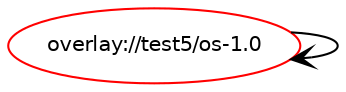 digraph prolog {

newrank=true;
concentrate=true;
compound=true;
graph [rankdir=TD];#, ranksep=2.5, nodesep=0.2];
edge  [arrowhead=vee];
node  [fontname=Helvetica,fontsize=10];

"overlay://test5/os-1.0" [color=red, href="../test5/os-1.0-depend.svg"];
"overlay://test5/os-1.0" -> "overlay://test5/os-1.0"
}
